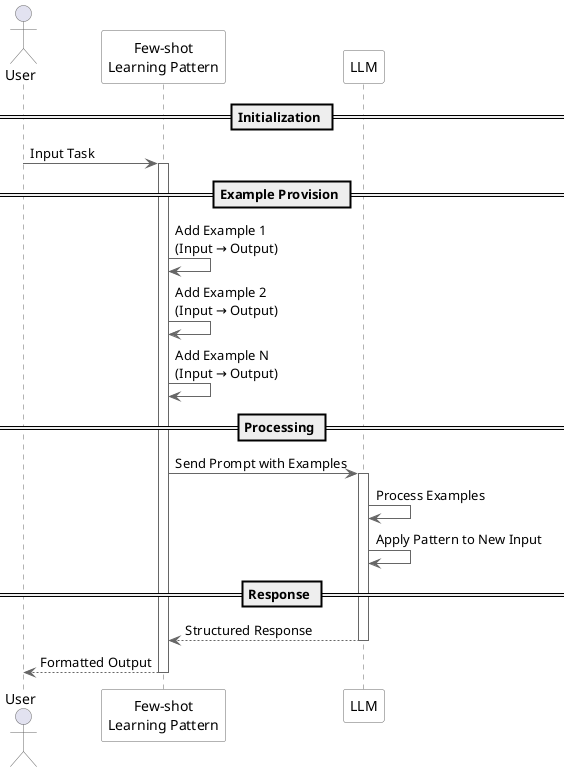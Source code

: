 @startuml few_shot_learning_pattern

skinparam sequence {
    ArrowColor #666666
    ActorBorderColor #666666
    LifeLineBorderColor #666666
    ParticipantBorderColor #666666
    ParticipantBackgroundColor #FFFFFF
}

actor User
participant "Few-shot\nLearning Pattern" as FSL
participant "LLM" as LLM

== Initialization ==
User -> FSL: Input Task
activate FSL

== Example Provision ==
FSL -> FSL: Add Example 1\n(Input → Output)
FSL -> FSL: Add Example 2\n(Input → Output)
FSL -> FSL: Add Example N\n(Input → Output)

== Processing ==
FSL -> LLM: Send Prompt with Examples
activate LLM
LLM -> LLM: Process Examples
LLM -> LLM: Apply Pattern to New Input

== Response ==
LLM --> FSL: Structured Response
deactivate LLM
FSL --> User: Formatted Output
deactivate FSL

@enduml 